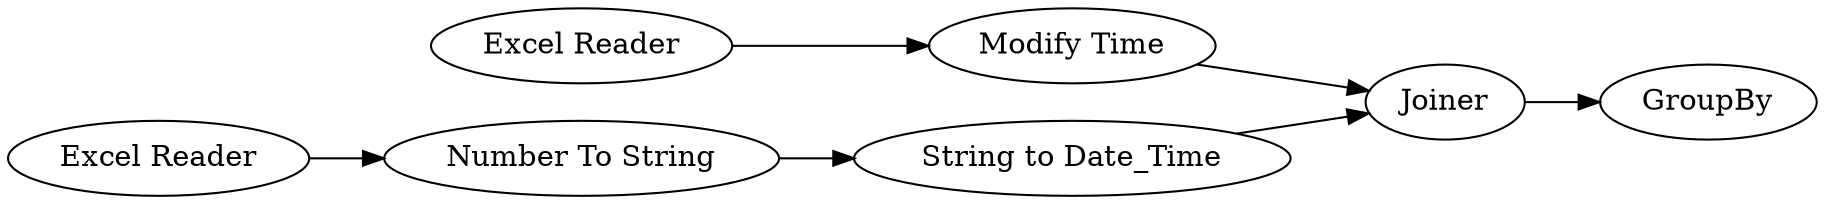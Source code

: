 digraph {
	16 -> 12
	13 -> 14
	15 -> 17
	14 -> 15
	17 -> 18
	12 -> 17
	16 [label="Excel Reader"]
	13 [label="Excel Reader"]
	18 [label=GroupBy]
	15 [label="String to Date_Time"]
	14 [label="Number To String"]
	17 [label=Joiner]
	12 [label="Modify Time"]
	rankdir=LR
}
